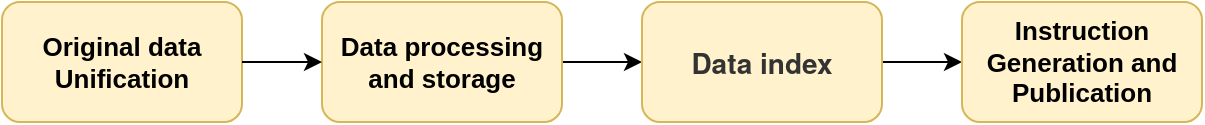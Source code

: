 <mxfile version="14.6.3" type="github">
  <diagram id="pZ2YMgxJ2bSJZwzXn7dY" name="Page-1">
    <mxGraphModel dx="757" dy="1267" grid="1" gridSize="10" guides="1" tooltips="1" connect="1" arrows="1" fold="1" page="1" pageScale="1" pageWidth="827" pageHeight="1169" math="0" shadow="0">
      <root>
        <mxCell id="0" />
        <mxCell id="1" parent="0" />
        <mxCell id="PFcoh3jPED8BSYxt2q4m-1" value="&lt;b&gt;&lt;font style=&quot;font-size: 13px&quot;&gt;Original data Unification&lt;/font&gt;&lt;/b&gt;" style="rounded=1;whiteSpace=wrap;html=1;fillColor=#fff2cc;strokeColor=#d6b656;" vertex="1" parent="1">
          <mxGeometry x="80" y="260" width="120" height="60" as="geometry" />
        </mxCell>
        <mxCell id="PFcoh3jPED8BSYxt2q4m-8" value="" style="edgeStyle=orthogonalEdgeStyle;rounded=0;orthogonalLoop=1;jettySize=auto;html=1;" edge="1" parent="1" source="PFcoh3jPED8BSYxt2q4m-2" target="PFcoh3jPED8BSYxt2q4m-7">
          <mxGeometry relative="1" as="geometry" />
        </mxCell>
        <mxCell id="PFcoh3jPED8BSYxt2q4m-2" value="&lt;b style=&quot;font-size: 13px&quot;&gt;Data processing&lt;br&gt;and storage&lt;/b&gt;" style="rounded=1;whiteSpace=wrap;html=1;fillColor=#fff2cc;strokeColor=#d6b656;" vertex="1" parent="1">
          <mxGeometry x="240" y="260" width="120" height="60" as="geometry" />
        </mxCell>
        <mxCell id="PFcoh3jPED8BSYxt2q4m-3" value="" style="endArrow=classic;html=1;exitX=1;exitY=0.5;exitDx=0;exitDy=0;entryX=0;entryY=0.5;entryDx=0;entryDy=0;" edge="1" parent="1" source="PFcoh3jPED8BSYxt2q4m-1" target="PFcoh3jPED8BSYxt2q4m-2">
          <mxGeometry width="50" height="50" relative="1" as="geometry">
            <mxPoint x="210" y="410" as="sourcePoint" />
            <mxPoint x="260" y="360" as="targetPoint" />
          </mxGeometry>
        </mxCell>
        <mxCell id="PFcoh3jPED8BSYxt2q4m-10" value="" style="edgeStyle=orthogonalEdgeStyle;rounded=0;orthogonalLoop=1;jettySize=auto;html=1;" edge="1" parent="1" source="PFcoh3jPED8BSYxt2q4m-7" target="PFcoh3jPED8BSYxt2q4m-9">
          <mxGeometry relative="1" as="geometry" />
        </mxCell>
        <mxCell id="PFcoh3jPED8BSYxt2q4m-7" value="&lt;span style=&quot;color: rgb(51 , 51 , 51) ; font-family: &amp;#34;helvetica neue&amp;#34; , &amp;#34;helvetica&amp;#34; , &amp;#34;arial&amp;#34; , &amp;#34;hiragino sans gb&amp;#34; , &amp;#34;hiragino sans gb w3&amp;#34; , &amp;#34;microsoft yahei ui&amp;#34; , &amp;#34;microsoft yahei&amp;#34; , sans-serif&quot;&gt;&lt;b&gt;&lt;font style=&quot;font-size: 14px&quot;&gt;Data index&lt;/font&gt;&lt;/b&gt;&lt;/span&gt;" style="whiteSpace=wrap;html=1;rounded=1;fillColor=#fff2cc;strokeColor=#d6b656;" vertex="1" parent="1">
          <mxGeometry x="400" y="260" width="120" height="60" as="geometry" />
        </mxCell>
        <mxCell id="PFcoh3jPED8BSYxt2q4m-9" value="&lt;b&gt;&lt;font style=&quot;font-size: 13px&quot;&gt;Instruction Generation and Publication&lt;/font&gt;&lt;/b&gt;" style="whiteSpace=wrap;html=1;rounded=1;fillColor=#fff2cc;strokeColor=#d6b656;" vertex="1" parent="1">
          <mxGeometry x="560" y="260" width="120" height="60" as="geometry" />
        </mxCell>
      </root>
    </mxGraphModel>
  </diagram>
</mxfile>
